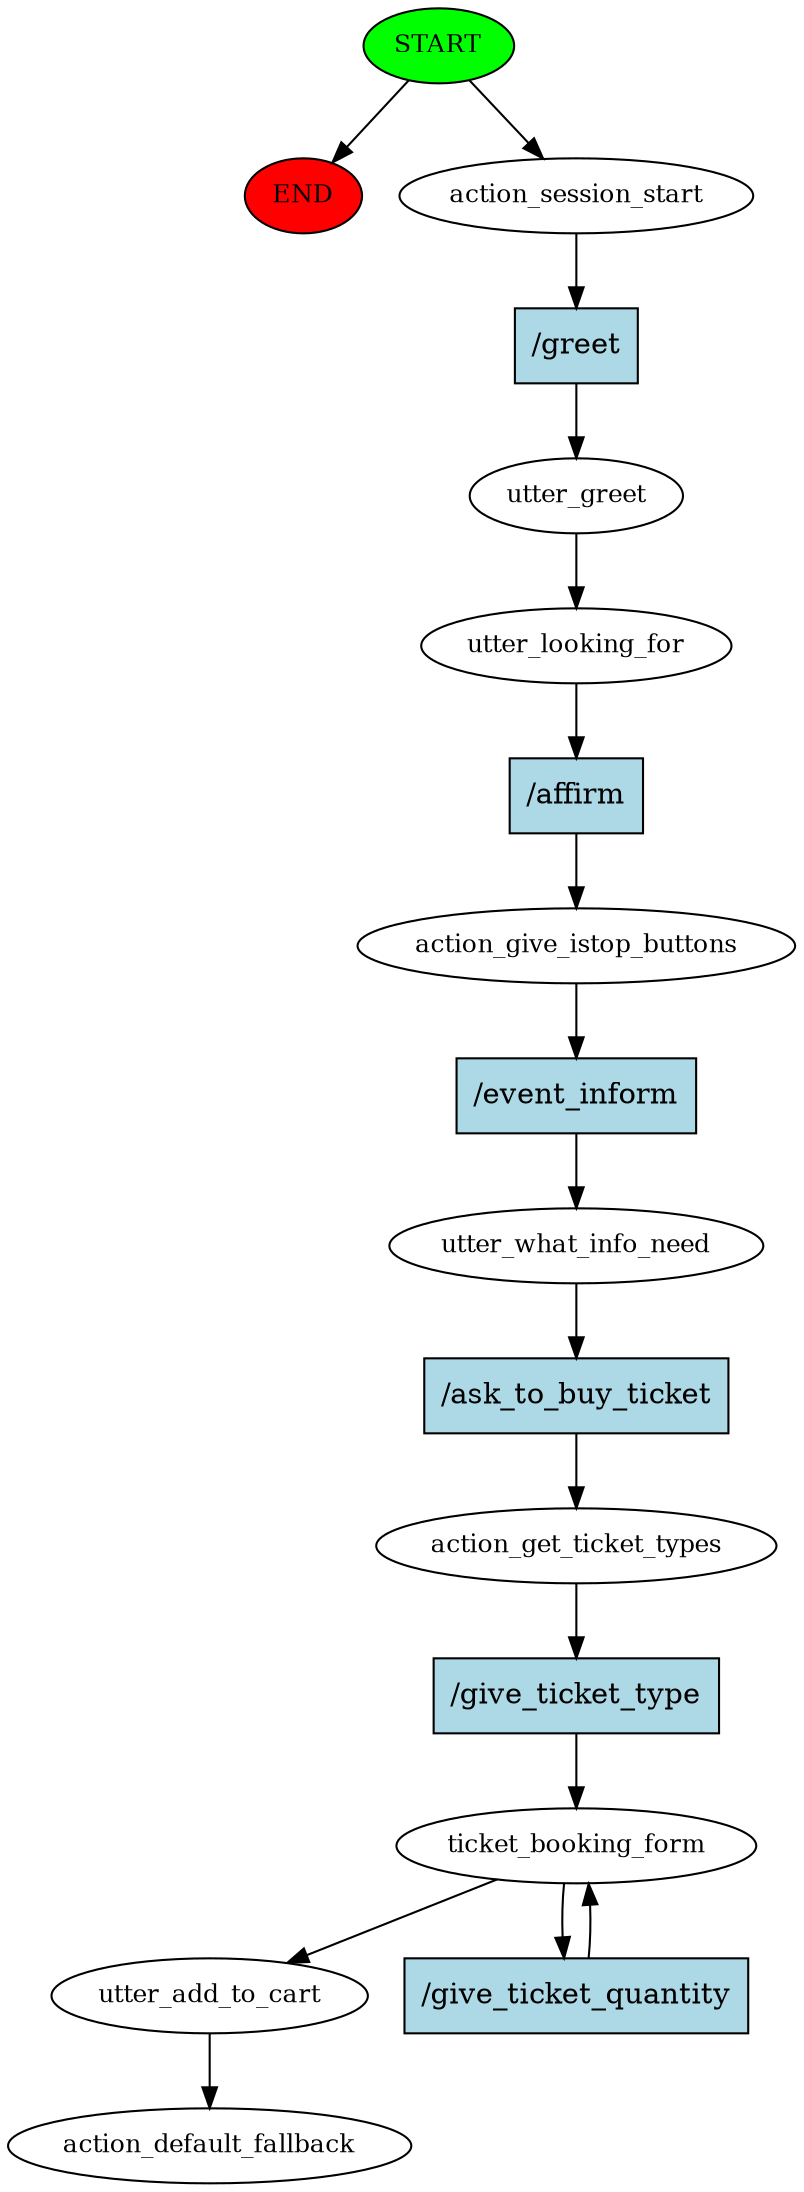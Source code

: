 digraph  {
0 [class="start active", fillcolor=green, fontsize=12, label=START, style=filled];
"-1" [class=end, fillcolor=red, fontsize=12, label=END, style=filled];
1 [class=active, fontsize=12, label=action_session_start];
2 [class=active, fontsize=12, label=utter_greet];
3 [class=active, fontsize=12, label=utter_looking_for];
4 [class=active, fontsize=12, label=action_give_istop_buttons];
5 [class=active, fontsize=12, label=utter_what_info_need];
6 [class=active, fontsize=12, label=action_get_ticket_types];
7 [class=active, fontsize=12, label=ticket_booking_form];
9 [class=active, fontsize=12, label=utter_add_to_cart];
10 [class="dashed active", fontsize=12, label=action_default_fallback];
11 [class="intent active", fillcolor=lightblue, label="/greet", shape=rect, style=filled];
12 [class="intent active", fillcolor=lightblue, label="/affirm", shape=rect, style=filled];
13 [class="intent active", fillcolor=lightblue, label="/event_inform", shape=rect, style=filled];
14 [class="intent active", fillcolor=lightblue, label="/ask_to_buy_ticket", shape=rect, style=filled];
15 [class="intent active", fillcolor=lightblue, label="/give_ticket_type", shape=rect, style=filled];
16 [class="intent active", fillcolor=lightblue, label="/give_ticket_quantity", shape=rect, style=filled];
0 -> "-1"  [class="", key=NONE, label=""];
0 -> 1  [class=active, key=NONE, label=""];
1 -> 11  [class=active, key=0];
2 -> 3  [class=active, key=NONE, label=""];
3 -> 12  [class=active, key=0];
4 -> 13  [class=active, key=0];
5 -> 14  [class=active, key=0];
6 -> 15  [class=active, key=0];
7 -> 9  [class=active, key=NONE, label=""];
7 -> 16  [class=active, key=0];
9 -> 10  [class=active, key=NONE, label=""];
11 -> 2  [class=active, key=0];
12 -> 4  [class=active, key=0];
13 -> 5  [class=active, key=0];
14 -> 6  [class=active, key=0];
15 -> 7  [class=active, key=0];
16 -> 7  [class=active, key=0];
}
